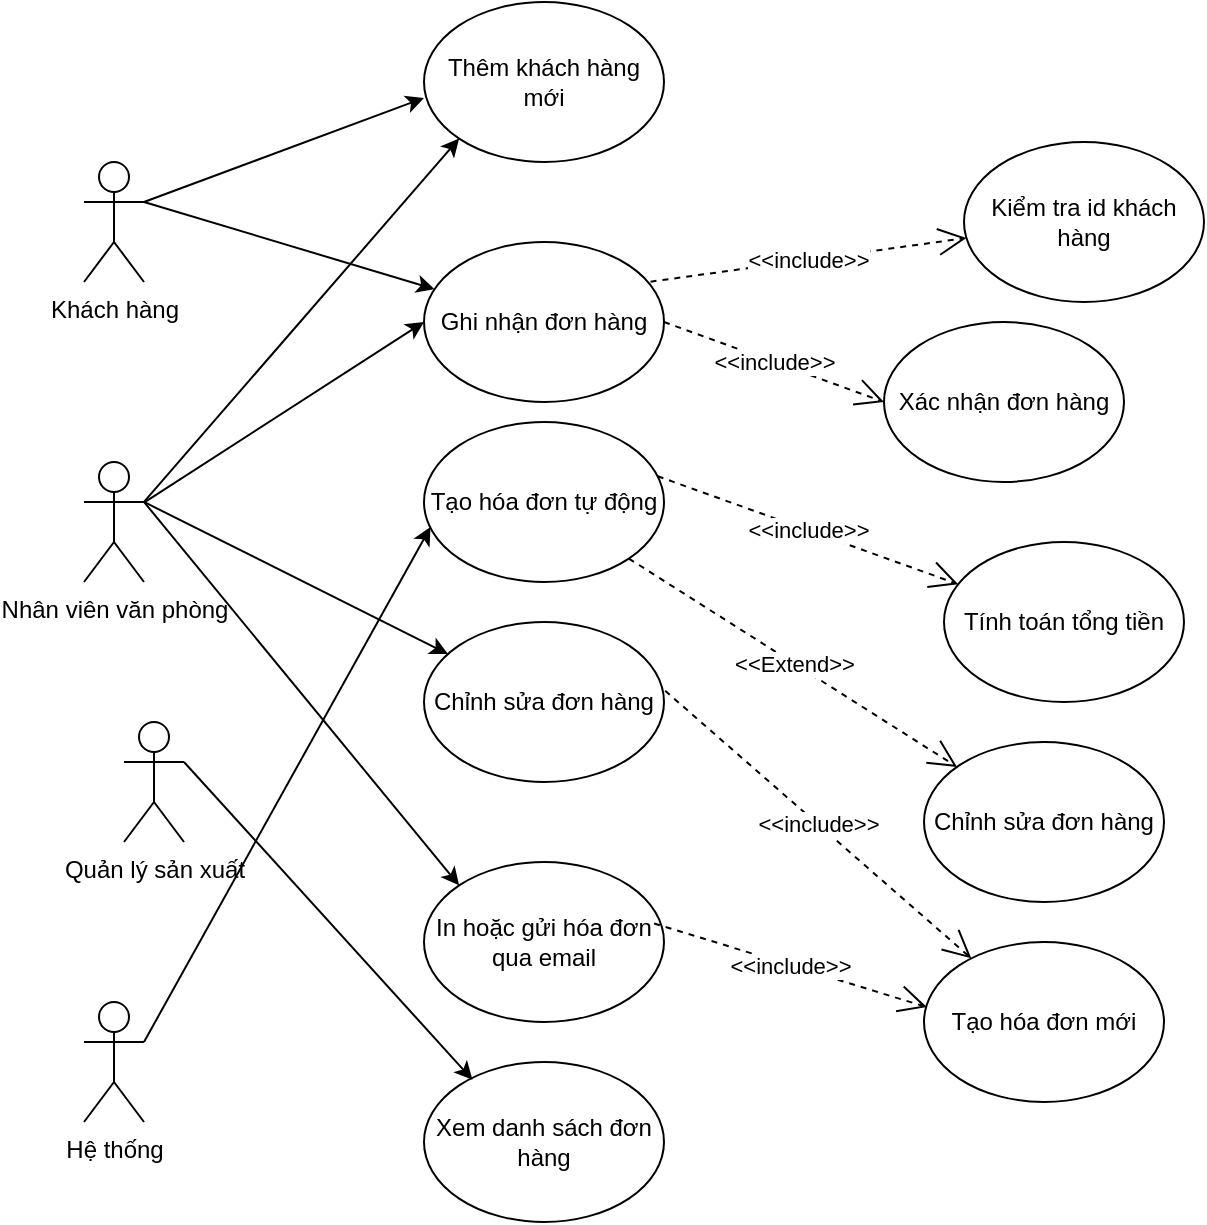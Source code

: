<mxfile version="26.1.0">
  <diagram name="Page-1" id="FqVP2Kz7Vy-kTqScgBGe">
    <mxGraphModel dx="1304" dy="702" grid="1" gridSize="10" guides="1" tooltips="1" connect="1" arrows="1" fold="1" page="1" pageScale="1" pageWidth="850" pageHeight="1100" math="0" shadow="0">
      <root>
        <mxCell id="0" />
        <mxCell id="1" parent="0" />
        <mxCell id="7Zf0eA3XC2uxdwHDN1mc-1" value="Khách hàng" style="shape=umlActor;verticalLabelPosition=bottom;verticalAlign=top;html=1;outlineConnect=0;" vertex="1" parent="1">
          <mxGeometry x="190" y="310" width="30" height="60" as="geometry" />
        </mxCell>
        <mxCell id="7Zf0eA3XC2uxdwHDN1mc-2" value="Nhân viên văn phòng" style="shape=umlActor;verticalLabelPosition=bottom;verticalAlign=top;html=1;outlineConnect=0;" vertex="1" parent="1">
          <mxGeometry x="190" y="460" width="30" height="60" as="geometry" />
        </mxCell>
        <mxCell id="7Zf0eA3XC2uxdwHDN1mc-4" value="Quản lý sản xuất" style="shape=umlActor;verticalLabelPosition=bottom;verticalAlign=top;html=1;outlineConnect=0;" vertex="1" parent="1">
          <mxGeometry x="210" y="590" width="30" height="60" as="geometry" />
        </mxCell>
        <mxCell id="7Zf0eA3XC2uxdwHDN1mc-5" value="Hệ thống" style="shape=umlActor;verticalLabelPosition=bottom;verticalAlign=top;html=1;outlineConnect=0;" vertex="1" parent="1">
          <mxGeometry x="190" y="730" width="30" height="60" as="geometry" />
        </mxCell>
        <mxCell id="7Zf0eA3XC2uxdwHDN1mc-6" value="Thêm khách hàng mới" style="ellipse;whiteSpace=wrap;html=1;" vertex="1" parent="1">
          <mxGeometry x="360" y="230" width="120" height="80" as="geometry" />
        </mxCell>
        <mxCell id="7Zf0eA3XC2uxdwHDN1mc-7" value="Ghi nhận đơn hàng" style="ellipse;whiteSpace=wrap;html=1;" vertex="1" parent="1">
          <mxGeometry x="360" y="350" width="120" height="80" as="geometry" />
        </mxCell>
        <mxCell id="7Zf0eA3XC2uxdwHDN1mc-8" value="Tạo hóa đơn tự động " style="ellipse;whiteSpace=wrap;html=1;" vertex="1" parent="1">
          <mxGeometry x="360" y="440" width="120" height="80" as="geometry" />
        </mxCell>
        <mxCell id="7Zf0eA3XC2uxdwHDN1mc-9" value="Chỉnh sửa đơn hàng" style="ellipse;whiteSpace=wrap;html=1;" vertex="1" parent="1">
          <mxGeometry x="360" y="540" width="120" height="80" as="geometry" />
        </mxCell>
        <mxCell id="7Zf0eA3XC2uxdwHDN1mc-11" value="In hoặc gửi hóa đơn qua email" style="ellipse;whiteSpace=wrap;html=1;" vertex="1" parent="1">
          <mxGeometry x="360" y="660" width="120" height="80" as="geometry" />
        </mxCell>
        <mxCell id="7Zf0eA3XC2uxdwHDN1mc-12" value="Xem danh sách đơn hàng" style="ellipse;whiteSpace=wrap;html=1;" vertex="1" parent="1">
          <mxGeometry x="360" y="760" width="120" height="80" as="geometry" />
        </mxCell>
        <mxCell id="7Zf0eA3XC2uxdwHDN1mc-13" value="" style="endArrow=classic;html=1;rounded=0;exitX=1;exitY=0.333;exitDx=0;exitDy=0;exitPerimeter=0;entryX=0;entryY=0.6;entryDx=0;entryDy=0;entryPerimeter=0;" edge="1" parent="1" source="7Zf0eA3XC2uxdwHDN1mc-1" target="7Zf0eA3XC2uxdwHDN1mc-6">
          <mxGeometry width="50" height="50" relative="1" as="geometry">
            <mxPoint x="340" y="520" as="sourcePoint" />
            <mxPoint x="390" y="470" as="targetPoint" />
          </mxGeometry>
        </mxCell>
        <mxCell id="7Zf0eA3XC2uxdwHDN1mc-14" value="" style="endArrow=classic;html=1;rounded=0;exitX=1;exitY=0.333;exitDx=0;exitDy=0;exitPerimeter=0;" edge="1" parent="1" source="7Zf0eA3XC2uxdwHDN1mc-1" target="7Zf0eA3XC2uxdwHDN1mc-7">
          <mxGeometry width="50" height="50" relative="1" as="geometry">
            <mxPoint x="340" y="520" as="sourcePoint" />
            <mxPoint x="390" y="470" as="targetPoint" />
          </mxGeometry>
        </mxCell>
        <mxCell id="7Zf0eA3XC2uxdwHDN1mc-15" value="" style="endArrow=classic;html=1;rounded=0;exitX=1;exitY=0.333;exitDx=0;exitDy=0;exitPerimeter=0;entryX=0;entryY=1;entryDx=0;entryDy=0;" edge="1" parent="1" source="7Zf0eA3XC2uxdwHDN1mc-2" target="7Zf0eA3XC2uxdwHDN1mc-6">
          <mxGeometry width="50" height="50" relative="1" as="geometry">
            <mxPoint x="270" y="370" as="sourcePoint" />
            <mxPoint x="370" y="288" as="targetPoint" />
          </mxGeometry>
        </mxCell>
        <mxCell id="7Zf0eA3XC2uxdwHDN1mc-16" value="" style="endArrow=classic;html=1;rounded=0;entryX=0;entryY=0.5;entryDx=0;entryDy=0;" edge="1" parent="1" source="7Zf0eA3XC2uxdwHDN1mc-2" target="7Zf0eA3XC2uxdwHDN1mc-7">
          <mxGeometry width="50" height="50" relative="1" as="geometry">
            <mxPoint x="270" y="370" as="sourcePoint" />
            <mxPoint x="372" y="389" as="targetPoint" />
          </mxGeometry>
        </mxCell>
        <mxCell id="7Zf0eA3XC2uxdwHDN1mc-17" value="" style="endArrow=classic;html=1;rounded=0;exitX=1;exitY=0.333;exitDx=0;exitDy=0;exitPerimeter=0;" edge="1" parent="1" source="7Zf0eA3XC2uxdwHDN1mc-2" target="7Zf0eA3XC2uxdwHDN1mc-9">
          <mxGeometry width="50" height="50" relative="1" as="geometry">
            <mxPoint x="340" y="520" as="sourcePoint" />
            <mxPoint x="390" y="470" as="targetPoint" />
          </mxGeometry>
        </mxCell>
        <mxCell id="7Zf0eA3XC2uxdwHDN1mc-18" value="" style="endArrow=classic;html=1;rounded=0;exitX=1;exitY=0.333;exitDx=0;exitDy=0;exitPerimeter=0;entryX=0;entryY=0;entryDx=0;entryDy=0;" edge="1" parent="1" source="7Zf0eA3XC2uxdwHDN1mc-2" target="7Zf0eA3XC2uxdwHDN1mc-11">
          <mxGeometry width="50" height="50" relative="1" as="geometry">
            <mxPoint x="290" y="550" as="sourcePoint" />
            <mxPoint x="340" y="500" as="targetPoint" />
          </mxGeometry>
        </mxCell>
        <mxCell id="7Zf0eA3XC2uxdwHDN1mc-19" value="" style="endArrow=classic;html=1;rounded=0;entryX=0.202;entryY=0.111;entryDx=0;entryDy=0;entryPerimeter=0;exitX=1;exitY=0.333;exitDx=0;exitDy=0;exitPerimeter=0;" edge="1" parent="1" source="7Zf0eA3XC2uxdwHDN1mc-4" target="7Zf0eA3XC2uxdwHDN1mc-12">
          <mxGeometry width="50" height="50" relative="1" as="geometry">
            <mxPoint x="290" y="550" as="sourcePoint" />
            <mxPoint x="340" y="500" as="targetPoint" />
          </mxGeometry>
        </mxCell>
        <mxCell id="7Zf0eA3XC2uxdwHDN1mc-22" value="" style="endArrow=classic;html=1;rounded=0;entryX=0.027;entryY=0.657;entryDx=0;entryDy=0;entryPerimeter=0;exitX=1;exitY=0.333;exitDx=0;exitDy=0;exitPerimeter=0;" edge="1" parent="1" source="7Zf0eA3XC2uxdwHDN1mc-5" target="7Zf0eA3XC2uxdwHDN1mc-8">
          <mxGeometry width="50" height="50" relative="1" as="geometry">
            <mxPoint x="290" y="550" as="sourcePoint" />
            <mxPoint x="340" y="500" as="targetPoint" />
          </mxGeometry>
        </mxCell>
        <mxCell id="7Zf0eA3XC2uxdwHDN1mc-23" value="Kiểm tra id khách hàng" style="ellipse;whiteSpace=wrap;html=1;" vertex="1" parent="1">
          <mxGeometry x="630" y="300" width="120" height="80" as="geometry" />
        </mxCell>
        <mxCell id="7Zf0eA3XC2uxdwHDN1mc-24" value="&amp;lt;&amp;lt;include&amp;gt;&amp;gt;" style="endArrow=open;endSize=12;dashed=1;html=1;rounded=0;exitX=0.944;exitY=0.248;exitDx=0;exitDy=0;exitPerimeter=0;" edge="1" parent="1" source="7Zf0eA3XC2uxdwHDN1mc-7" target="7Zf0eA3XC2uxdwHDN1mc-23">
          <mxGeometry width="160" relative="1" as="geometry">
            <mxPoint x="470" y="299" as="sourcePoint" />
            <mxPoint x="711" y="586" as="targetPoint" />
          </mxGeometry>
        </mxCell>
        <mxCell id="7Zf0eA3XC2uxdwHDN1mc-26" value="Xác nhận đơn hàng" style="ellipse;whiteSpace=wrap;html=1;" vertex="1" parent="1">
          <mxGeometry x="590" y="390" width="120" height="80" as="geometry" />
        </mxCell>
        <mxCell id="7Zf0eA3XC2uxdwHDN1mc-27" value="&amp;lt;&amp;lt;include&amp;gt;&amp;gt;" style="endArrow=open;endSize=12;dashed=1;html=1;rounded=0;exitX=1;exitY=0.5;exitDx=0;exitDy=0;entryX=0;entryY=0.5;entryDx=0;entryDy=0;" edge="1" parent="1" source="7Zf0eA3XC2uxdwHDN1mc-7" target="7Zf0eA3XC2uxdwHDN1mc-26">
          <mxGeometry width="160" relative="1" as="geometry">
            <mxPoint x="483" y="380" as="sourcePoint" />
            <mxPoint x="641" y="358" as="targetPoint" />
          </mxGeometry>
        </mxCell>
        <mxCell id="7Zf0eA3XC2uxdwHDN1mc-28" value="Tính toán tổng tiền" style="ellipse;whiteSpace=wrap;html=1;" vertex="1" parent="1">
          <mxGeometry x="620" y="500" width="120" height="80" as="geometry" />
        </mxCell>
        <mxCell id="7Zf0eA3XC2uxdwHDN1mc-29" value="&amp;lt;&amp;lt;include&amp;gt;&amp;gt;" style="endArrow=open;endSize=12;dashed=1;html=1;rounded=0;exitX=0.974;exitY=0.339;exitDx=0;exitDy=0;exitPerimeter=0;" edge="1" parent="1" source="7Zf0eA3XC2uxdwHDN1mc-8" target="7Zf0eA3XC2uxdwHDN1mc-28">
          <mxGeometry width="160" relative="1" as="geometry">
            <mxPoint x="483" y="380" as="sourcePoint" />
            <mxPoint x="641" y="358" as="targetPoint" />
          </mxGeometry>
        </mxCell>
        <mxCell id="7Zf0eA3XC2uxdwHDN1mc-30" value="&amp;lt;&amp;lt;Extend&amp;gt;&amp;gt;" style="endArrow=open;endSize=12;dashed=1;html=1;rounded=0;exitX=1;exitY=1;exitDx=0;exitDy=0;" edge="1" parent="1" source="7Zf0eA3XC2uxdwHDN1mc-8" target="7Zf0eA3XC2uxdwHDN1mc-31">
          <mxGeometry x="0.001" width="160" relative="1" as="geometry">
            <mxPoint x="407" y="328" as="sourcePoint" />
            <mxPoint x="570" y="570" as="targetPoint" />
            <mxPoint as="offset" />
          </mxGeometry>
        </mxCell>
        <mxCell id="7Zf0eA3XC2uxdwHDN1mc-31" value="Chỉnh sửa đơn hàng" style="ellipse;whiteSpace=wrap;html=1;" vertex="1" parent="1">
          <mxGeometry x="610" y="600" width="120" height="80" as="geometry" />
        </mxCell>
        <mxCell id="7Zf0eA3XC2uxdwHDN1mc-32" value="Tạo hóa đơn mới" style="ellipse;whiteSpace=wrap;html=1;" vertex="1" parent="1">
          <mxGeometry x="610" y="700" width="120" height="80" as="geometry" />
        </mxCell>
        <mxCell id="7Zf0eA3XC2uxdwHDN1mc-33" value="&amp;lt;&amp;lt;include&amp;gt;&amp;gt;" style="endArrow=open;endSize=12;dashed=1;html=1;rounded=0;exitX=1.005;exitY=0.43;exitDx=0;exitDy=0;exitPerimeter=0;" edge="1" parent="1" source="7Zf0eA3XC2uxdwHDN1mc-9" target="7Zf0eA3XC2uxdwHDN1mc-32">
          <mxGeometry width="160" relative="1" as="geometry">
            <mxPoint x="487" y="477" as="sourcePoint" />
            <mxPoint x="637" y="531" as="targetPoint" />
          </mxGeometry>
        </mxCell>
        <mxCell id="7Zf0eA3XC2uxdwHDN1mc-34" value="&amp;lt;&amp;lt;include&amp;gt;&amp;gt;" style="endArrow=open;endSize=12;dashed=1;html=1;rounded=0;exitX=0.959;exitY=0.384;exitDx=0;exitDy=0;exitPerimeter=0;entryX=0.012;entryY=0.407;entryDx=0;entryDy=0;entryPerimeter=0;" edge="1" parent="1" source="7Zf0eA3XC2uxdwHDN1mc-11" target="7Zf0eA3XC2uxdwHDN1mc-32">
          <mxGeometry width="160" relative="1" as="geometry">
            <mxPoint x="491" y="584" as="sourcePoint" />
            <mxPoint x="644" y="718" as="targetPoint" />
          </mxGeometry>
        </mxCell>
      </root>
    </mxGraphModel>
  </diagram>
</mxfile>
